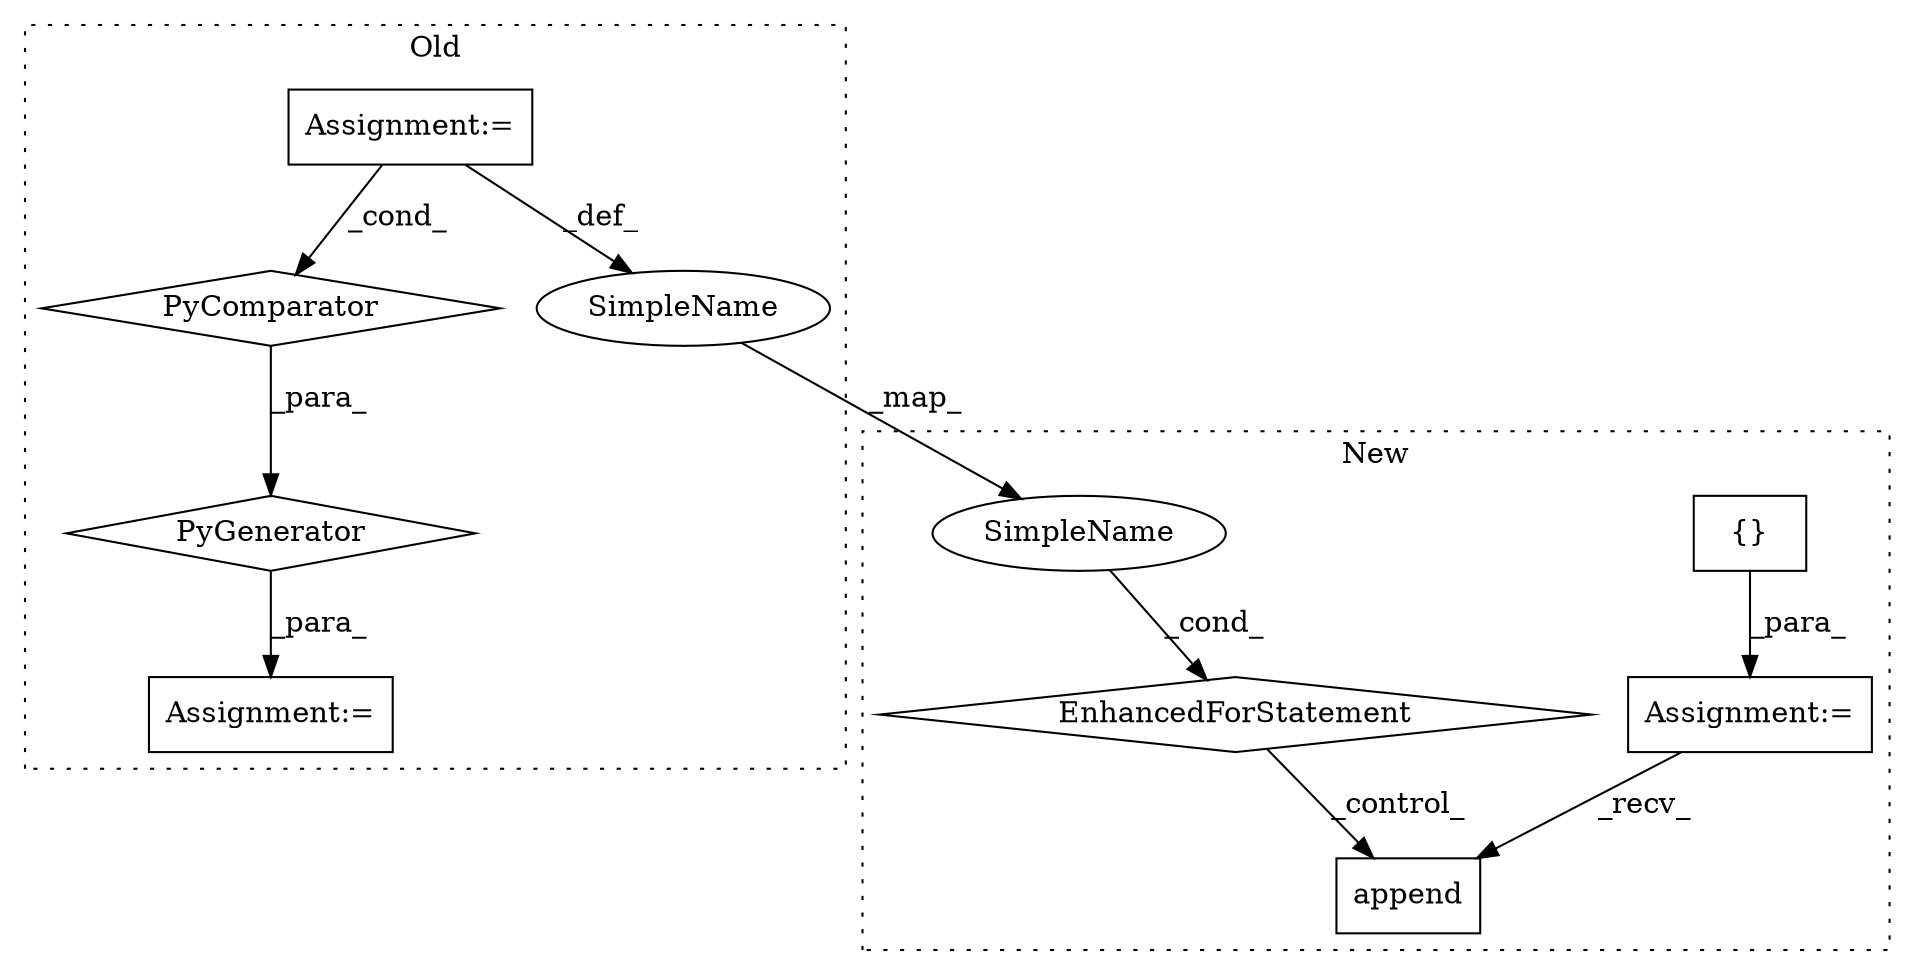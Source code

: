 digraph G {
subgraph cluster0 {
1 [label="PyGenerator" a="107" s="1351" l="136" shape="diamond"];
3 [label="Assignment:=" a="7" s="1460" l="21" shape="box"];
4 [label="Assignment:=" a="7" s="1335" l="1" shape="box"];
5 [label="PyComparator" a="113" s="1460" l="21" shape="diamond"];
10 [label="SimpleName" a="42" s="1463" l="1" shape="ellipse"];
label = "Old";
style="dotted";
}
subgraph cluster1 {
2 [label="append" a="32" s="1229,1297" l="7,1" shape="box"];
6 [label="EnhancedForStatement" a="70" s="1114,1179" l="53,2" shape="diamond"];
7 [label="{}" a="4" s="1106" l="2" shape="box"];
8 [label="Assignment:=" a="7" s="1096" l="1" shape="box"];
9 [label="SimpleName" a="42" s="1171" l="1" shape="ellipse"];
label = "New";
style="dotted";
}
1 -> 4 [label="_para_"];
3 -> 5 [label="_cond_"];
3 -> 10 [label="_def_"];
5 -> 1 [label="_para_"];
6 -> 2 [label="_control_"];
7 -> 8 [label="_para_"];
8 -> 2 [label="_recv_"];
9 -> 6 [label="_cond_"];
10 -> 9 [label="_map_"];
}